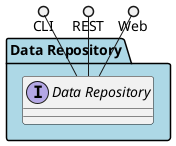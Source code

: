 @startuml



package "Data Repository" #lightblue {

    interface "Data Repository" as i {
    
    }
}

CLI ()-- i
REST ()-- i
Web ()-- i

package "Data Repository" #lightblue {
    
}



@enduml
